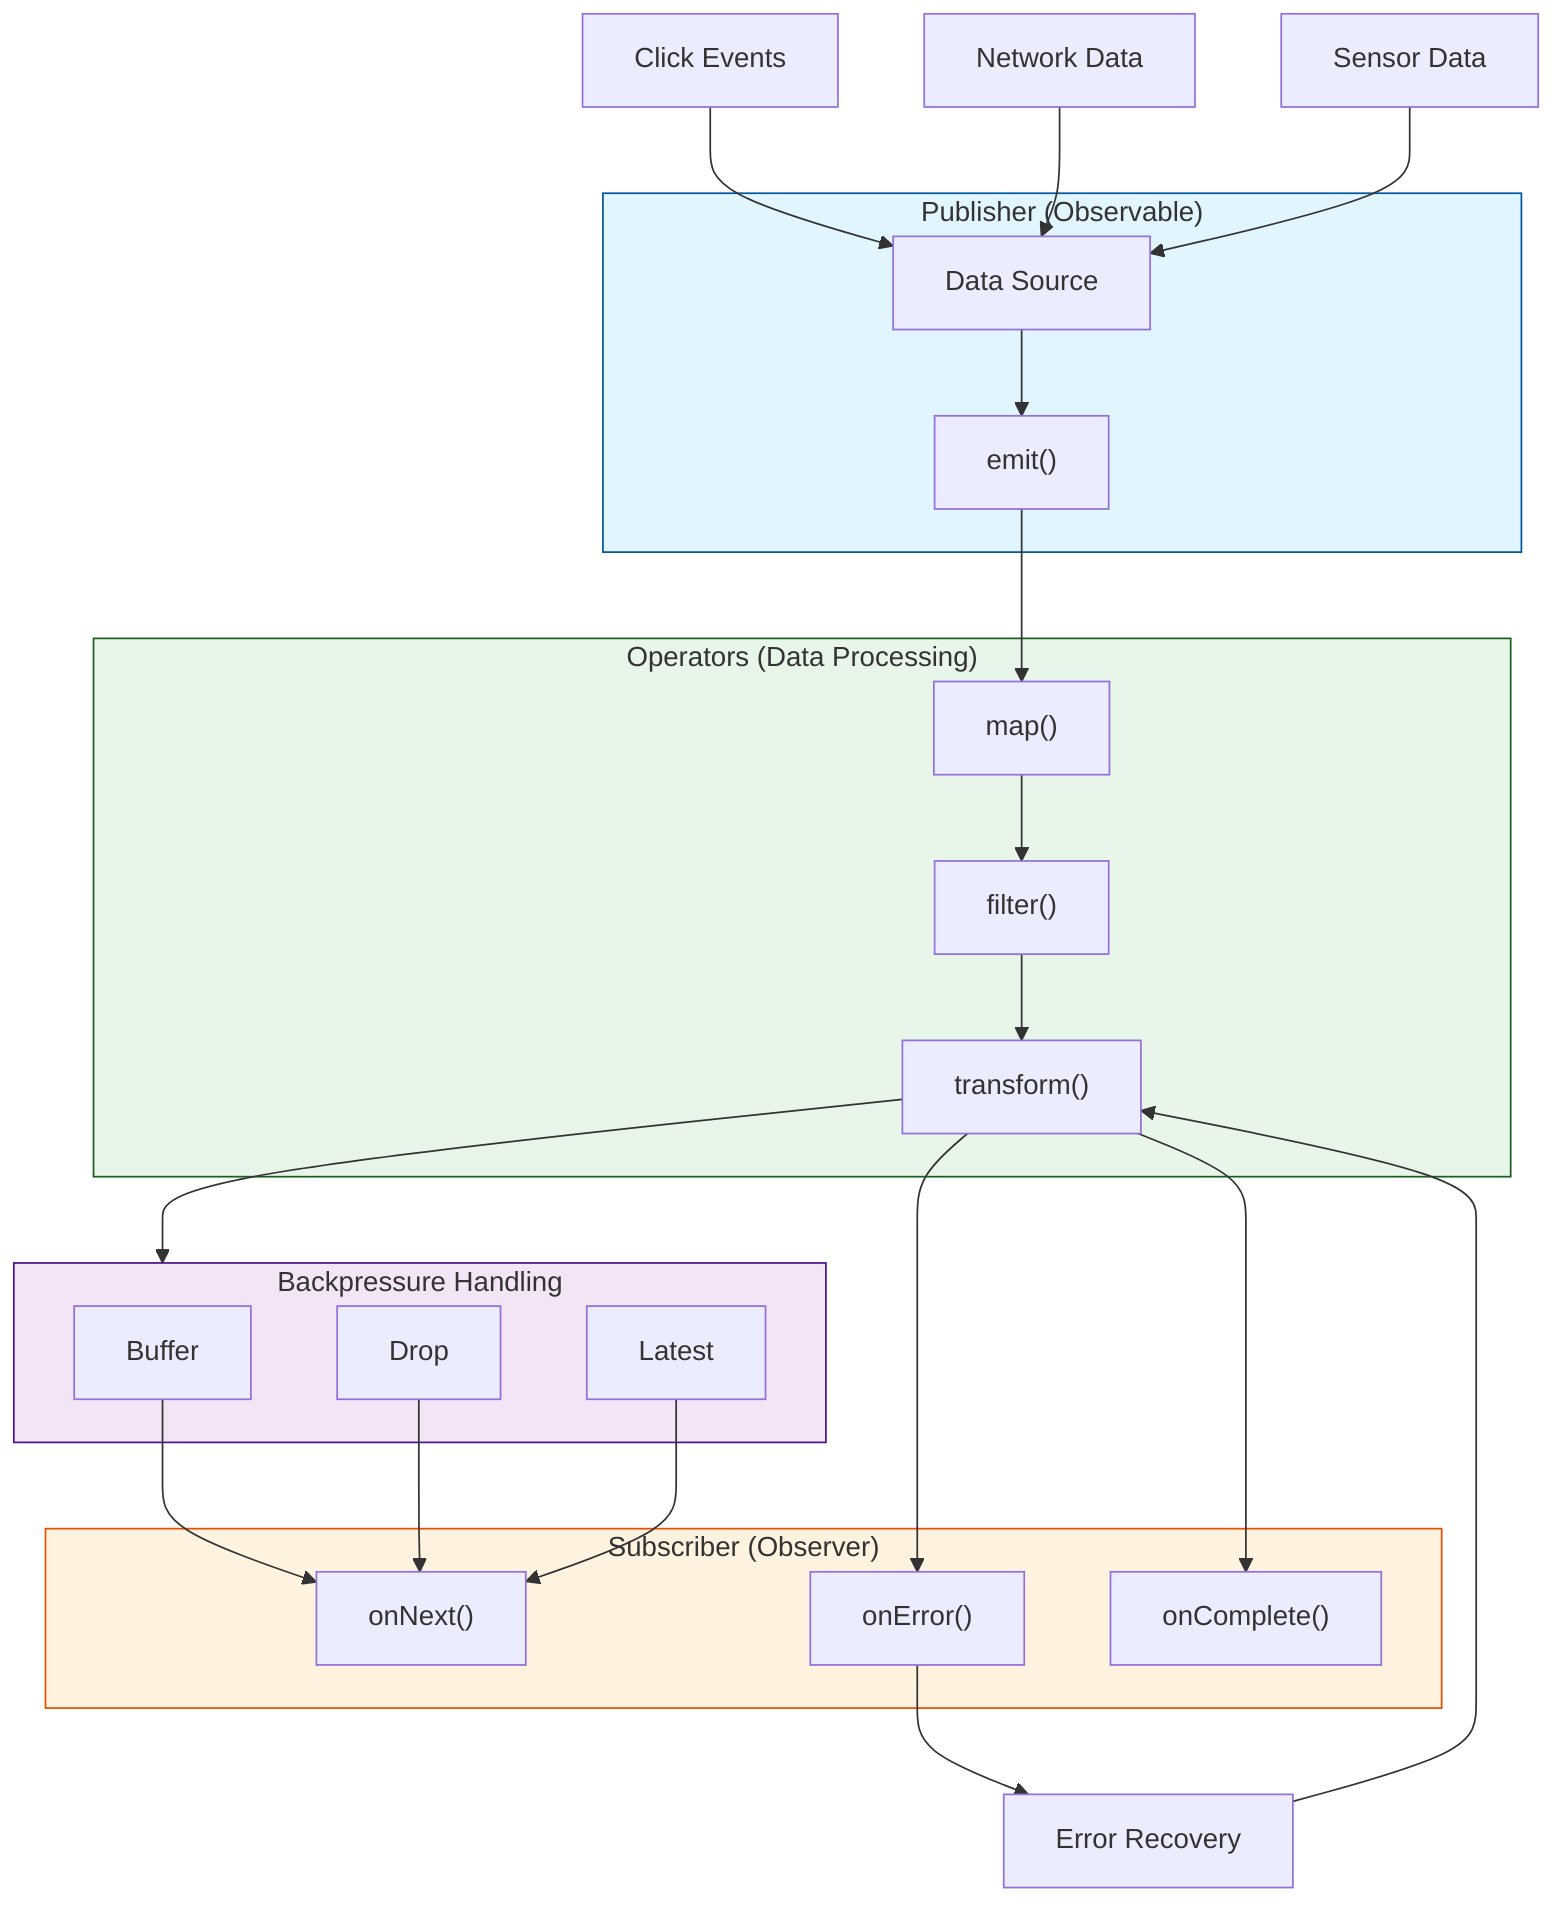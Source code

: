 graph TD
    subgraph Publisher["Publisher (Observable)"]
        Source["Data Source"]
        Source --> E1["emit()"]
    end

    subgraph Operators["Operators (Data Processing)"]
        Map["map()"]
        Filter["filter()"]
        Transform["transform()"]
    end

    subgraph Subscriber["Subscriber (Observer)"]
        Next["onNext()"]
        Error["onError()"]
        Complete["onComplete()"]
    end

    subgraph BackPressure["Backpressure Handling"]
        Buffer["Buffer"]
        Drop["Drop"]
        Latest["Latest"]
    end

    E1 --> Map
    Map --> Filter
    Filter --> Transform
    Transform --> BackPressure
    
    Buffer --> Next
    Drop --> Next
    Latest --> Next
    
    Transform --> Error
    Transform --> Complete

    style Publisher fill:#e1f5fe,stroke:#01579b
    style Operators fill:#e8f5e9,stroke:#1b5e20
    style Subscriber fill:#fff3e0,stroke:#e65100
    style BackPressure fill:#f3e5f5,stroke:#4a148c

    %% Event examples
    Click["Click Events"]
    Network["Network Data"]
    Sensor["Sensor Data"]
    
    Click --> Source
    Network --> Source
    Sensor --> Source

    %% Error handling
    Error --> ErrorHandler["Error Recovery"]
    ErrorHandler --> Transform